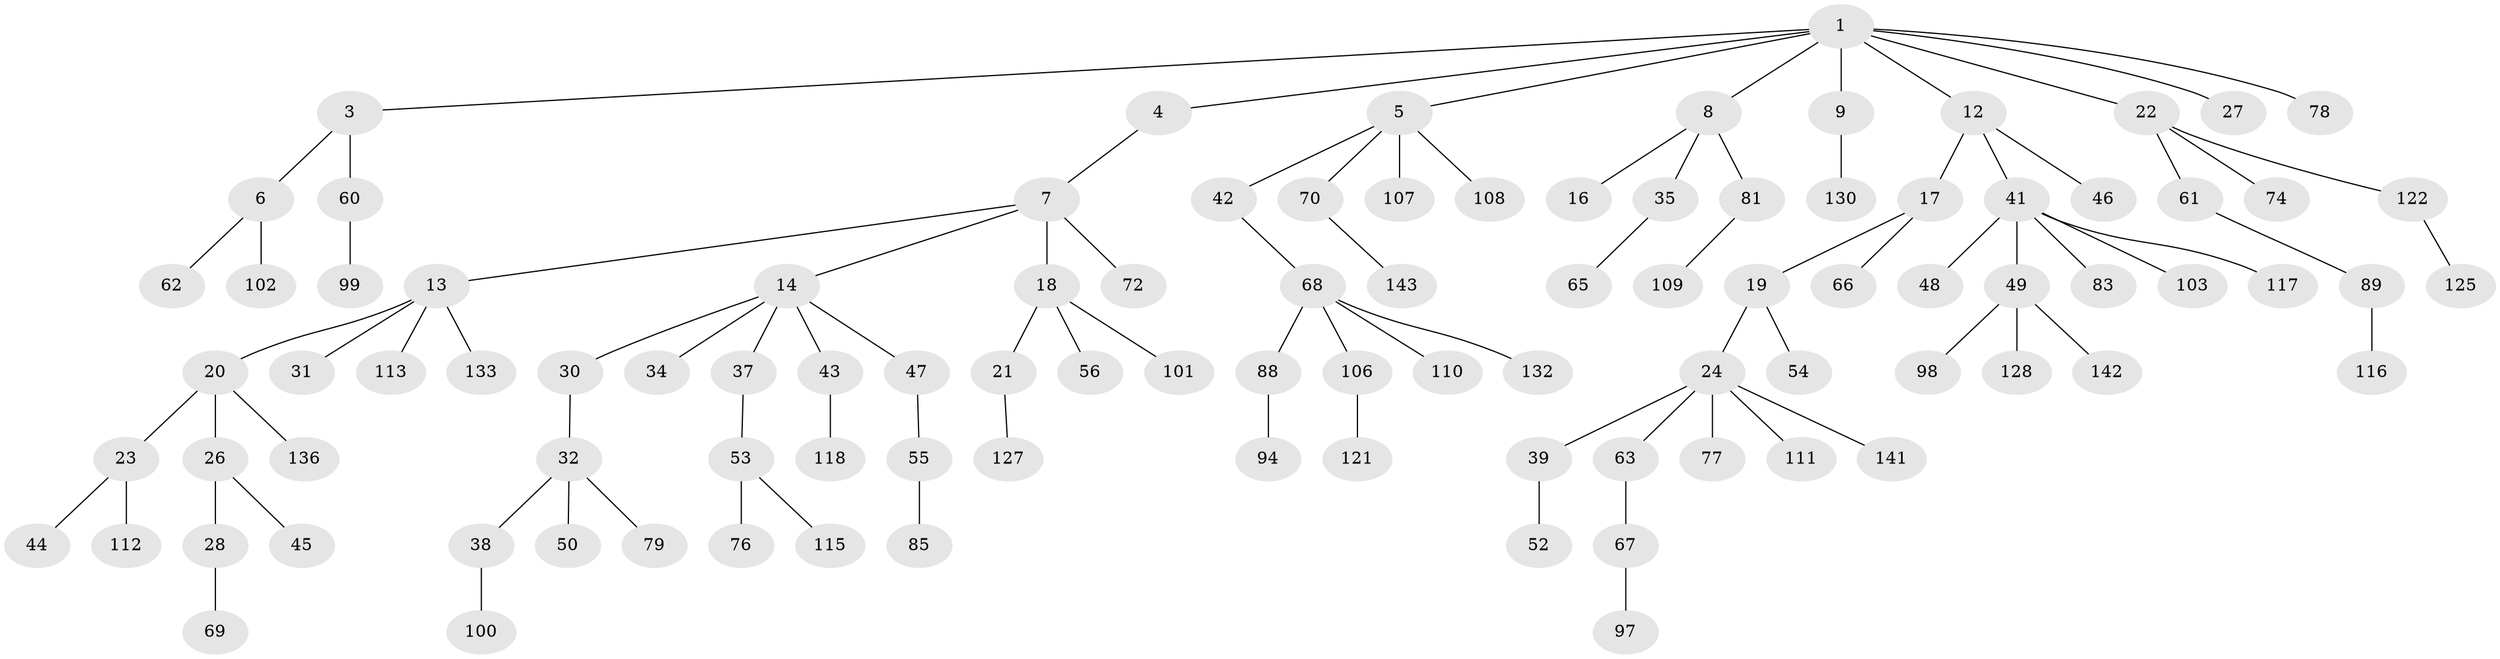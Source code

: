 // Generated by graph-tools (version 1.1) at 2025/24/03/03/25 07:24:05]
// undirected, 99 vertices, 98 edges
graph export_dot {
graph [start="1"]
  node [color=gray90,style=filled];
  1 [super="+2"];
  3 [super="+11"];
  4 [super="+29"];
  5 [super="+15"];
  6 [super="+82"];
  7;
  8 [super="+10"];
  9;
  12 [super="+33"];
  13 [super="+95"];
  14 [super="+71"];
  16 [super="+124"];
  17;
  18;
  19 [super="+59"];
  20 [super="+36"];
  21 [super="+96"];
  22 [super="+57"];
  23 [super="+25"];
  24 [super="+58"];
  26 [super="+104"];
  27;
  28 [super="+129"];
  30;
  31 [super="+90"];
  32 [super="+40"];
  34;
  35;
  37;
  38 [super="+126"];
  39;
  41 [super="+114"];
  42;
  43;
  44;
  45 [super="+51"];
  46 [super="+75"];
  47;
  48;
  49 [super="+80"];
  50;
  52;
  53 [super="+105"];
  54;
  55 [super="+137"];
  56 [super="+64"];
  60;
  61;
  62 [super="+86"];
  63 [super="+92"];
  65;
  66 [super="+73"];
  67 [super="+93"];
  68 [super="+87"];
  69;
  70;
  72 [super="+140"];
  74 [super="+91"];
  76;
  77;
  78 [super="+134"];
  79 [super="+84"];
  81;
  83;
  85;
  88;
  89 [super="+120"];
  94;
  97;
  98;
  99 [super="+135"];
  100 [super="+119"];
  101;
  102;
  103;
  106 [super="+131"];
  107;
  108;
  109;
  110;
  111;
  112 [super="+139"];
  113;
  115 [super="+138"];
  116;
  117;
  118;
  121;
  122 [super="+123"];
  125;
  127;
  128;
  130;
  132;
  133;
  136;
  141;
  142;
  143;
  1 -- 5;
  1 -- 12;
  1 -- 22;
  1 -- 3;
  1 -- 4;
  1 -- 8;
  1 -- 9;
  1 -- 27;
  1 -- 78;
  3 -- 6;
  3 -- 60;
  4 -- 7;
  5 -- 70;
  5 -- 42;
  5 -- 107;
  5 -- 108;
  6 -- 62;
  6 -- 102;
  7 -- 13;
  7 -- 14;
  7 -- 18;
  7 -- 72;
  8 -- 16;
  8 -- 81;
  8 -- 35;
  9 -- 130;
  12 -- 17;
  12 -- 46;
  12 -- 41;
  13 -- 20;
  13 -- 31;
  13 -- 113;
  13 -- 133;
  14 -- 30;
  14 -- 34;
  14 -- 37;
  14 -- 43;
  14 -- 47;
  17 -- 19;
  17 -- 66;
  18 -- 21;
  18 -- 56;
  18 -- 101;
  19 -- 24;
  19 -- 54;
  20 -- 23;
  20 -- 26;
  20 -- 136;
  21 -- 127;
  22 -- 61;
  22 -- 74;
  22 -- 122;
  23 -- 44;
  23 -- 112;
  24 -- 39;
  24 -- 77;
  24 -- 63;
  24 -- 141;
  24 -- 111;
  26 -- 28;
  26 -- 45;
  28 -- 69;
  30 -- 32;
  32 -- 38;
  32 -- 50;
  32 -- 79;
  35 -- 65;
  37 -- 53;
  38 -- 100;
  39 -- 52;
  41 -- 48;
  41 -- 49;
  41 -- 83;
  41 -- 103;
  41 -- 117;
  42 -- 68;
  43 -- 118;
  47 -- 55;
  49 -- 98;
  49 -- 128;
  49 -- 142;
  53 -- 76;
  53 -- 115;
  55 -- 85;
  60 -- 99;
  61 -- 89;
  63 -- 67;
  67 -- 97;
  68 -- 132;
  68 -- 88;
  68 -- 106;
  68 -- 110;
  70 -- 143;
  81 -- 109;
  88 -- 94;
  89 -- 116;
  106 -- 121;
  122 -- 125;
}
